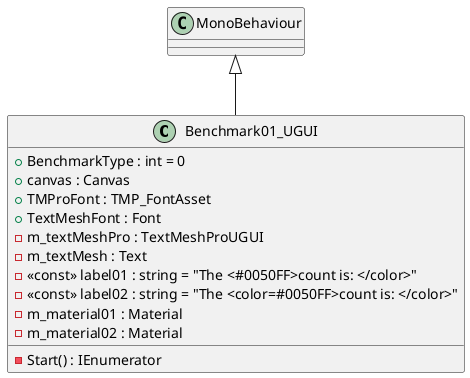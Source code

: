 @startuml
class Benchmark01_UGUI {
    + BenchmarkType : int = 0
    + canvas : Canvas
    + TMProFont : TMP_FontAsset
    + TextMeshFont : Font
    - m_textMeshPro : TextMeshProUGUI
    - m_textMesh : Text
    - <<const>> label01 : string = "The <#0050FF>count is: </color>"
    - <<const>> label02 : string = "The <color=#0050FF>count is: </color>"
    - m_material01 : Material
    - m_material02 : Material
    - Start() : IEnumerator
}
MonoBehaviour <|-- Benchmark01_UGUI
@enduml
